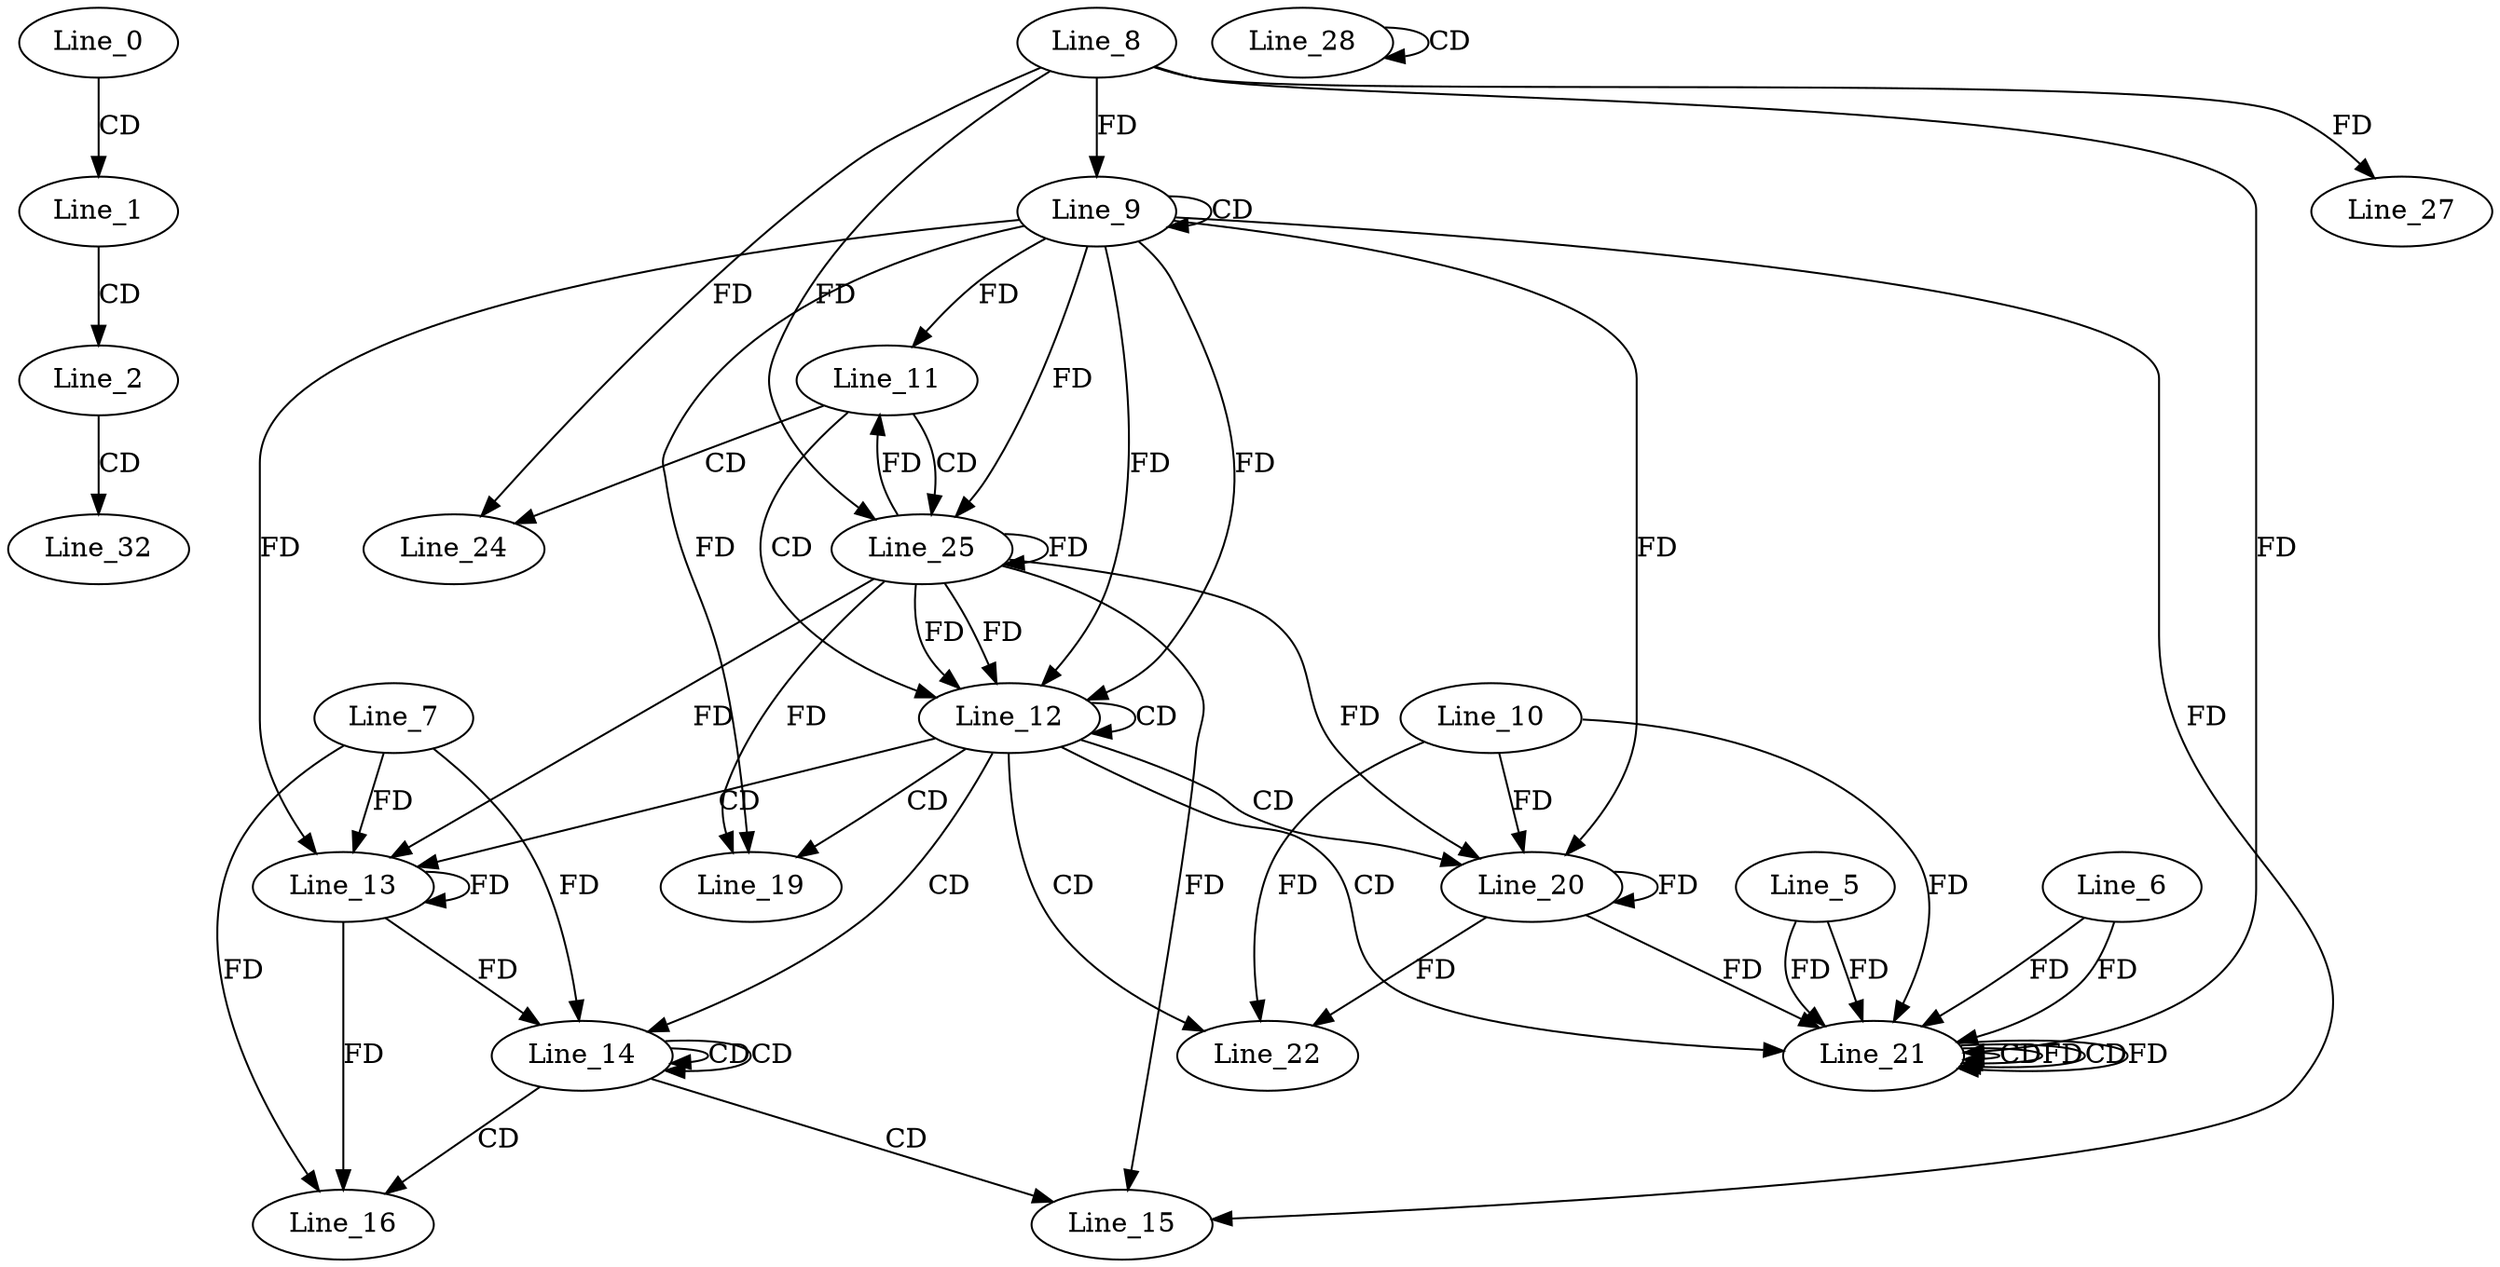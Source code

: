 digraph G {
  Line_0;
  Line_1;
  Line_2;
  Line_9;
  Line_9;
  Line_8;
  Line_11;
  Line_12;
  Line_12;
  Line_13;
  Line_7;
  Line_13;
  Line_14;
  Line_14;
  Line_14;
  Line_15;
  Line_15;
  Line_16;
  Line_19;
  Line_19;
  Line_20;
  Line_10;
  Line_20;
  Line_21;
  Line_21;
  Line_5;
  Line_21;
  Line_6;
  Line_21;
  Line_22;
  Line_24;
  Line_25;
  Line_25;
  Line_27;
  Line_28;
  Line_28;
  Line_32;
  Line_0 -> Line_1 [ label="CD" ];
  Line_1 -> Line_2 [ label="CD" ];
  Line_9 -> Line_9 [ label="CD" ];
  Line_8 -> Line_9 [ label="FD" ];
  Line_9 -> Line_11 [ label="FD" ];
  Line_11 -> Line_12 [ label="CD" ];
  Line_9 -> Line_12 [ label="FD" ];
  Line_12 -> Line_12 [ label="CD" ];
  Line_9 -> Line_12 [ label="FD" ];
  Line_12 -> Line_13 [ label="CD" ];
  Line_13 -> Line_13 [ label="FD" ];
  Line_7 -> Line_13 [ label="FD" ];
  Line_9 -> Line_13 [ label="FD" ];
  Line_12 -> Line_14 [ label="CD" ];
  Line_14 -> Line_14 [ label="CD" ];
  Line_14 -> Line_14 [ label="CD" ];
  Line_13 -> Line_14 [ label="FD" ];
  Line_7 -> Line_14 [ label="FD" ];
  Line_14 -> Line_15 [ label="CD" ];
  Line_9 -> Line_15 [ label="FD" ];
  Line_14 -> Line_16 [ label="CD" ];
  Line_13 -> Line_16 [ label="FD" ];
  Line_7 -> Line_16 [ label="FD" ];
  Line_12 -> Line_19 [ label="CD" ];
  Line_9 -> Line_19 [ label="FD" ];
  Line_12 -> Line_20 [ label="CD" ];
  Line_20 -> Line_20 [ label="FD" ];
  Line_10 -> Line_20 [ label="FD" ];
  Line_9 -> Line_20 [ label="FD" ];
  Line_12 -> Line_21 [ label="CD" ];
  Line_21 -> Line_21 [ label="CD" ];
  Line_21 -> Line_21 [ label="FD" ];
  Line_5 -> Line_21 [ label="FD" ];
  Line_8 -> Line_21 [ label="FD" ];
  Line_6 -> Line_21 [ label="FD" ];
  Line_21 -> Line_21 [ label="CD" ];
  Line_20 -> Line_21 [ label="FD" ];
  Line_10 -> Line_21 [ label="FD" ];
  Line_6 -> Line_21 [ label="FD" ];
  Line_21 -> Line_21 [ label="FD" ];
  Line_5 -> Line_21 [ label="FD" ];
  Line_12 -> Line_22 [ label="CD" ];
  Line_20 -> Line_22 [ label="FD" ];
  Line_10 -> Line_22 [ label="FD" ];
  Line_11 -> Line_24 [ label="CD" ];
  Line_8 -> Line_24 [ label="FD" ];
  Line_11 -> Line_25 [ label="CD" ];
  Line_25 -> Line_25 [ label="FD" ];
  Line_9 -> Line_25 [ label="FD" ];
  Line_8 -> Line_25 [ label="FD" ];
  Line_8 -> Line_27 [ label="FD" ];
  Line_28 -> Line_28 [ label="CD" ];
  Line_2 -> Line_32 [ label="CD" ];
  Line_25 -> Line_11 [ label="FD" ];
  Line_25 -> Line_12 [ label="FD" ];
  Line_25 -> Line_12 [ label="FD" ];
  Line_25 -> Line_13 [ label="FD" ];
  Line_25 -> Line_15 [ label="FD" ];
  Line_25 -> Line_19 [ label="FD" ];
  Line_25 -> Line_20 [ label="FD" ];
}

